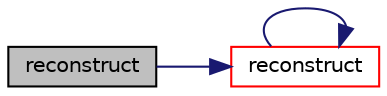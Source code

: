 digraph "reconstruct"
{
  bgcolor="transparent";
  edge [fontname="Helvetica",fontsize="10",labelfontname="Helvetica",labelfontsize="10"];
  node [fontname="Helvetica",fontsize="10",shape=record];
  rankdir="LR";
  Node1 [label="reconstruct",height=0.2,width=0.4,color="black", fillcolor="grey75", style="filled", fontcolor="black"];
  Node1 -> Node2 [color="midnightblue",fontsize="10",style="solid",fontname="Helvetica"];
  Node2 [label="reconstruct",height=0.2,width=0.4,color="red",URL="$a10768.html#ad8a6471328adb4cddcc0d4cedfa39ca2"];
  Node2 -> Node2 [color="midnightblue",fontsize="10",style="solid",fontname="Helvetica"];
}
